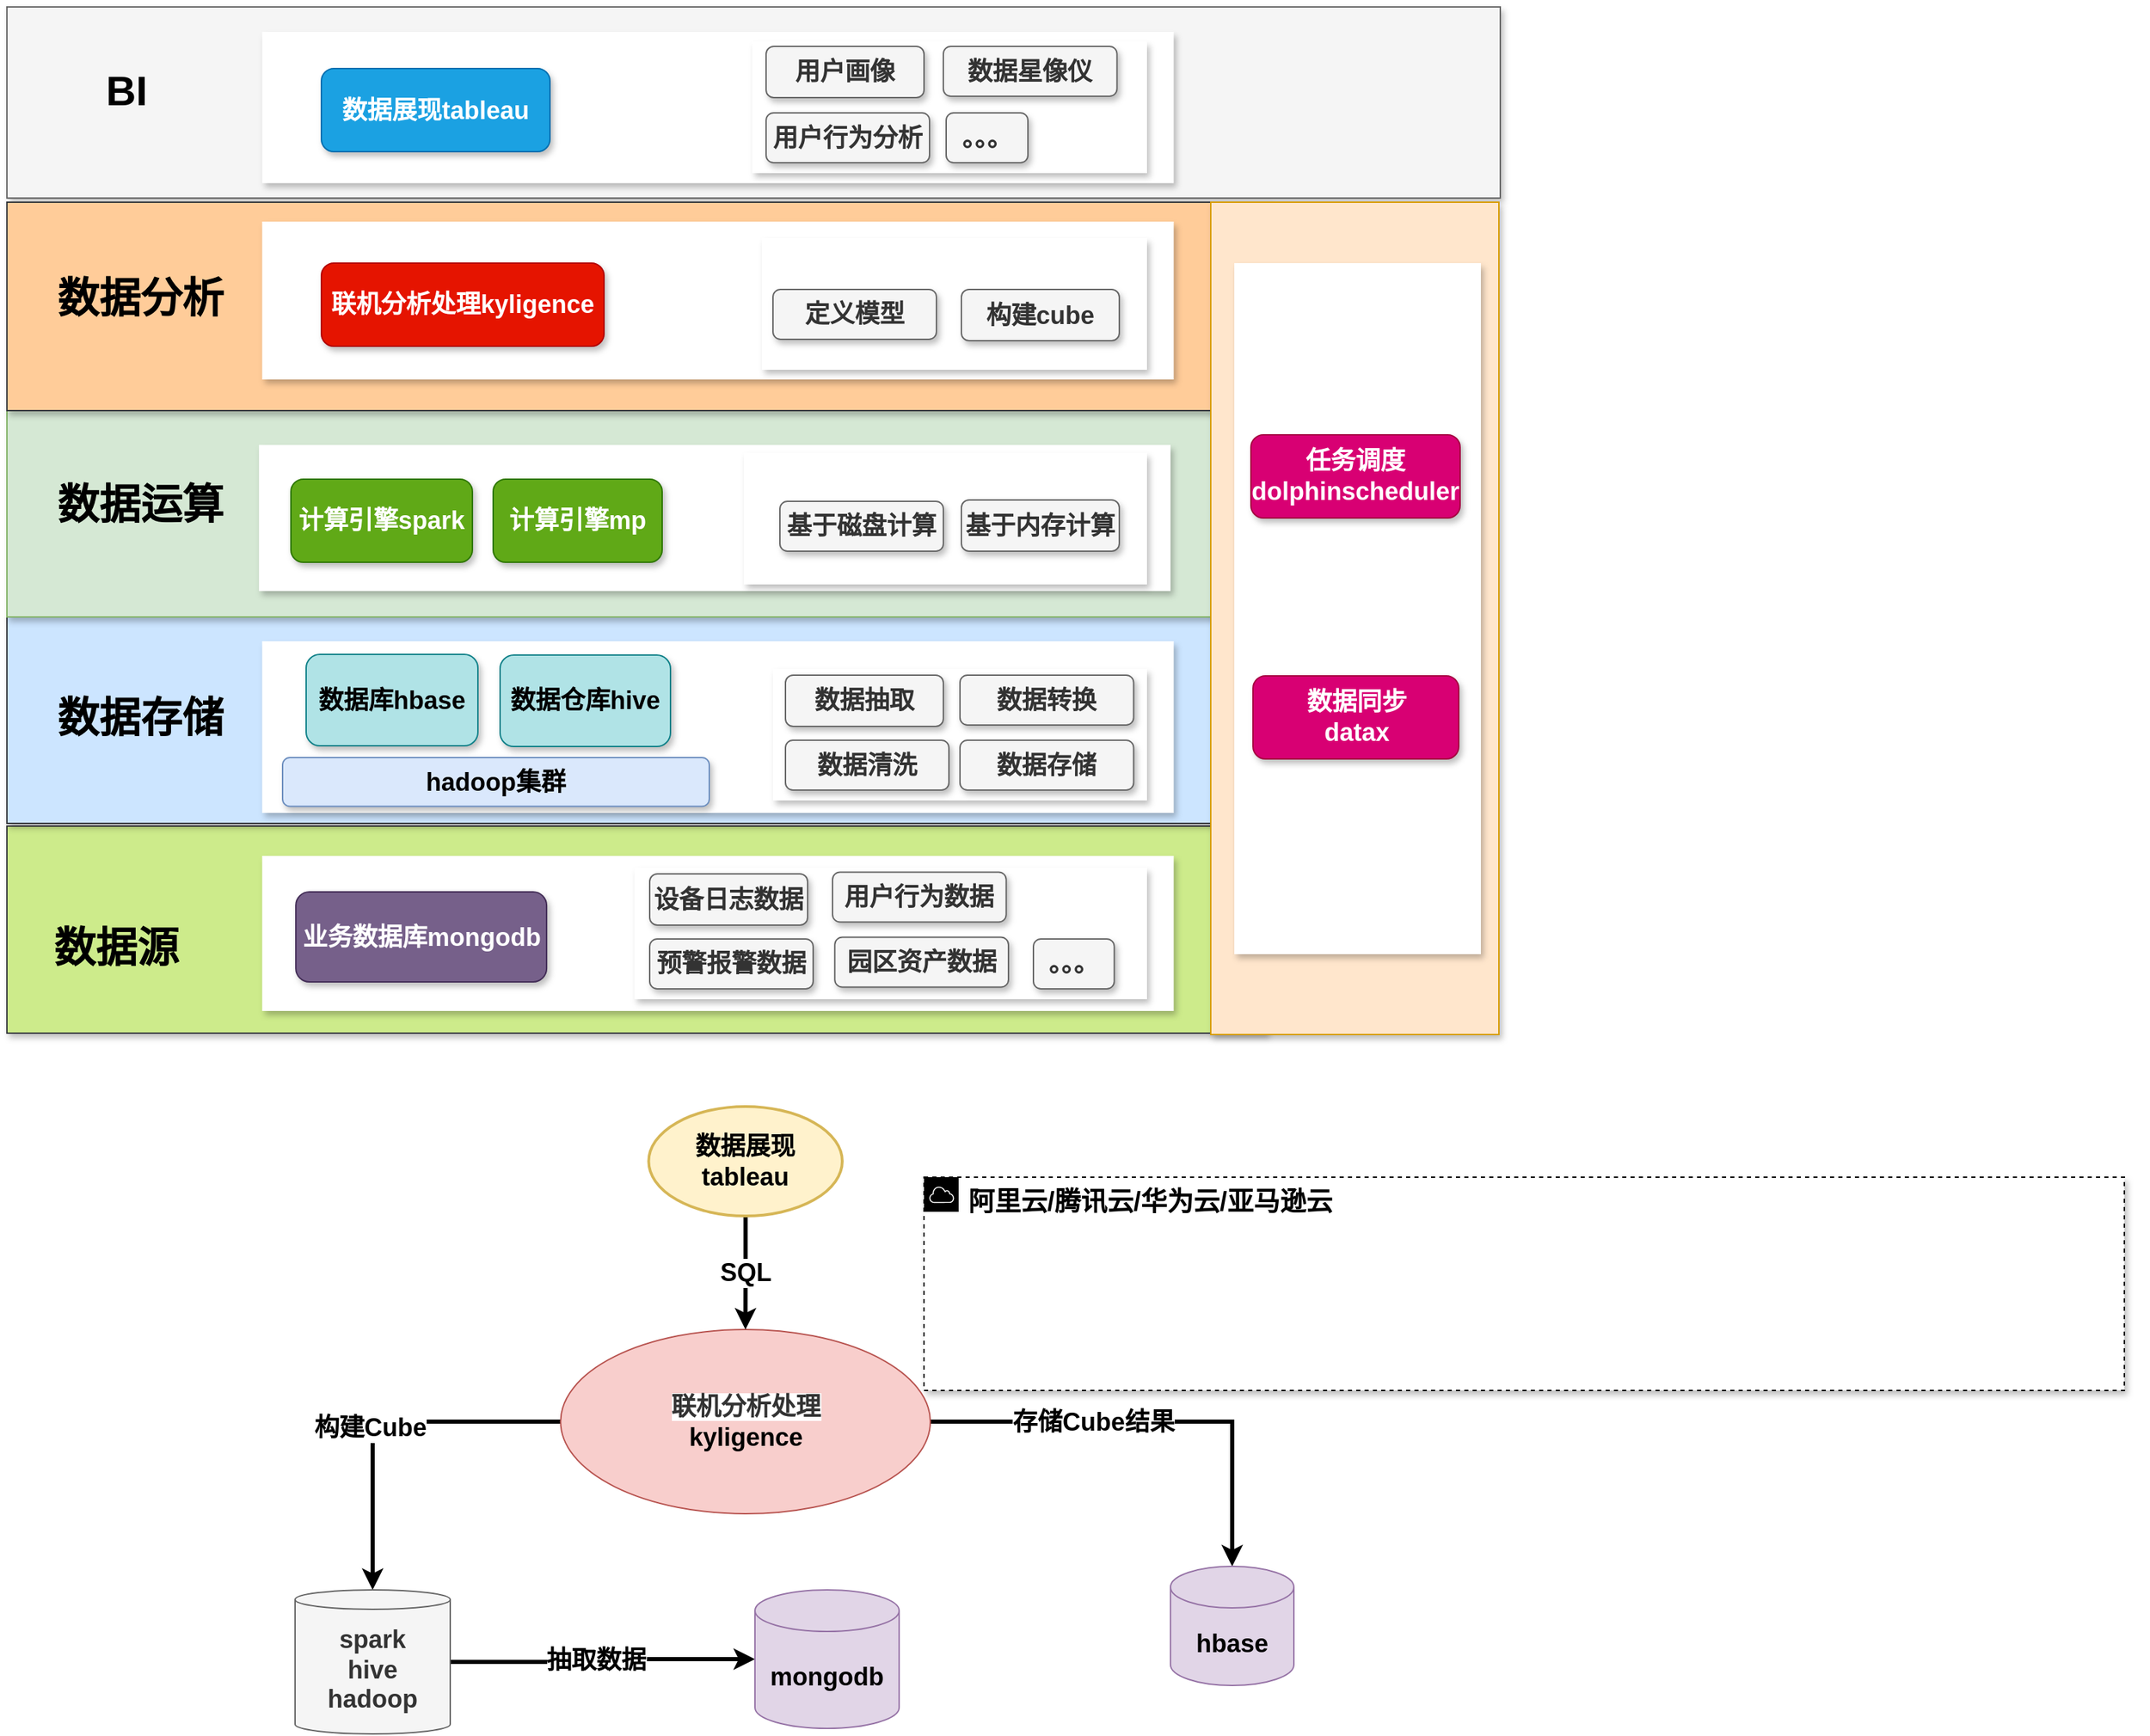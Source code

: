 <mxfile version="16.2.6" type="github">
  <diagram id="Ht1M8jgEwFfnCIfOTk4-" name="Page-1">
    <mxGraphModel dx="1382" dy="772" grid="0" gridSize="10" guides="1" tooltips="1" connect="1" arrows="1" fold="1" page="1" pageScale="1" pageWidth="1169" pageHeight="827" math="0" shadow="0">
      <root>
        <mxCell id="0" />
        <mxCell id="1" parent="0" />
        <mxCell id="nWQtlcYZ32i_l5jBkG5F-1" value="IaaS层" style="rounded=0;whiteSpace=wrap;html=1;fontSize=21;fillColor=#cdeb8b;strokeColor=#36393d;shadow=1;" parent="1" vertex="1">
          <mxGeometry x="84" y="797.5" width="909" height="149.5" as="geometry" />
        </mxCell>
        <mxCell id="nWQtlcYZ32i_l5jBkG5F-2" value="阿里云/腾讯云/华为云/亚马逊云" style="points=[[0,0],[0.25,0],[0.5,0],[0.75,0],[1,0],[1,0.25],[1,0.5],[1,0.75],[1,1],[0.75,1],[0.5,1],[0.25,1],[0,1],[0,0.75],[0,0.5],[0,0.25]];outlineConnect=0;html=1;whiteSpace=wrap;fontSize=19;fontStyle=1;shape=mxgraph.aws4.group;grIcon=mxgraph.aws4.group_aws_cloud;verticalAlign=top;align=left;spacingLeft=30;dashed=1;shadow=1;" parent="1" vertex="1">
          <mxGeometry x="746" y="1051" width="866.5" height="154" as="geometry" />
        </mxCell>
        <mxCell id="nWQtlcYZ32i_l5jBkG5F-3" style="edgeStyle=none;shape=link;rounded=0;orthogonalLoop=1;jettySize=auto;html=1;exitX=1;exitY=1;exitDx=0;exitDy=0;fontStyle=1;fontSize=18;" parent="1" source="nWQtlcYZ32i_l5jBkG5F-2" target="nWQtlcYZ32i_l5jBkG5F-2" edge="1">
          <mxGeometry relative="1" as="geometry" />
        </mxCell>
        <mxCell id="nWQtlcYZ32i_l5jBkG5F-5" value="数据源" style="text;html=1;strokeColor=none;fillColor=none;align=center;verticalAlign=middle;whiteSpace=wrap;rounded=0;fontSize=30;fontStyle=1" parent="1" vertex="1">
          <mxGeometry x="111.5" y="875" width="102" height="20" as="geometry" />
        </mxCell>
        <mxCell id="nWQtlcYZ32i_l5jBkG5F-6" value="PaaS层" style="rounded=0;whiteSpace=wrap;html=1;fontSize=21;fillColor=#cce5ff;strokeColor=#36393d;shadow=1;" parent="1" vertex="1">
          <mxGeometry x="84" y="646" width="910" height="149.5" as="geometry" />
        </mxCell>
        <mxCell id="nWQtlcYZ32i_l5jBkG5F-12" value="数据存储" style="text;html=1;strokeColor=none;fillColor=none;align=center;verticalAlign=middle;whiteSpace=wrap;rounded=0;fontSize=30;fontStyle=1;shadow=0;sketch=0;glass=0;" parent="1" vertex="1">
          <mxGeometry x="113.5" y="709" width="133" height="20" as="geometry" />
        </mxCell>
        <mxCell id="nWQtlcYZ32i_l5jBkG5F-24" value="场景联动服务" style="rounded=1;whiteSpace=wrap;html=1;fontSize=18;fontStyle=1;fillColor=#1ba1e2;strokeColor=#006EAF;fontColor=#ffffff;shadow=1;" parent="1" vertex="1">
          <mxGeometry x="800" y="427.5" width="116" height="44" as="geometry" />
        </mxCell>
        <mxCell id="nWQtlcYZ32i_l5jBkG5F-47" value="" style="rounded=0;whiteSpace=wrap;html=1;fontSize=21;fillColor=#f5f5f5;strokeColor=#666666;fontColor=#333333;sketch=0;shadow=1;" parent="1" vertex="1">
          <mxGeometry x="84" y="206" width="1078" height="138" as="geometry" />
        </mxCell>
        <mxCell id="nWQtlcYZ32i_l5jBkG5F-48" value="BI" style="text;html=1;strokeColor=none;fillColor=none;align=center;verticalAlign=middle;whiteSpace=wrap;rounded=0;fontSize=30;fontStyle=1" parent="1" vertex="1">
          <mxGeometry x="113.5" y="255.5" width="112.5" height="20" as="geometry" />
        </mxCell>
        <mxCell id="nWQtlcYZ32i_l5jBkG5F-90" style="edgeStyle=orthogonalEdgeStyle;rounded=0;orthogonalLoop=1;jettySize=auto;html=1;exitX=0.5;exitY=1;exitDx=0;exitDy=0;fontSize=18;" parent="1" edge="1">
          <mxGeometry relative="1" as="geometry">
            <mxPoint x="763.5" y="912.19" as="sourcePoint" />
            <mxPoint x="763.5" y="912.19" as="targetPoint" />
          </mxGeometry>
        </mxCell>
        <mxCell id="nWQtlcYZ32i_l5jBkG5F-93" value="" style="dashed=1;verticalAlign=top;fontStyle=1;fontColor=#147EBA;fontSize=21;strokeColor=none;shadow=1;" parent="1" vertex="1">
          <mxGeometry x="268.25" y="664" width="658" height="124" as="geometry" />
        </mxCell>
        <mxCell id="nWQtlcYZ32i_l5jBkG5F-94" value="hadoop集群" style="rounded=1;whiteSpace=wrap;html=1;fontSize=18;fontStyle=1;fillColor=#dae8fc;strokeColor=#6c8ebf;shadow=1;" parent="1" vertex="1">
          <mxGeometry x="283" y="748" width="308" height="35.25" as="geometry" />
        </mxCell>
        <mxCell id="nWQtlcYZ32i_l5jBkG5F-95" value="数据库hbase" style="rounded=1;whiteSpace=wrap;html=1;fontSize=18;fontStyle=1;fillColor=#b0e3e6;strokeColor=#0e8088;shadow=1;" parent="1" vertex="1">
          <mxGeometry x="300" y="673.5" width="124" height="66" as="geometry" />
        </mxCell>
        <mxCell id="OHFn_rcIb0ek-qpLiRhw-4" style="edgeStyle=orthogonalEdgeStyle;rounded=0;orthogonalLoop=1;jettySize=auto;html=1;entryX=0.5;entryY=0;entryDx=0;entryDy=0;entryPerimeter=0;fontSize=18;fontStyle=1;strokeWidth=3;" parent="1" source="OHFn_rcIb0ek-qpLiRhw-1" target="OHFn_rcIb0ek-qpLiRhw-2" edge="1">
          <mxGeometry relative="1" as="geometry" />
        </mxCell>
        <mxCell id="OHFn_rcIb0ek-qpLiRhw-13" value="构建Cube" style="edgeLabel;html=1;align=center;verticalAlign=middle;resizable=0;points=[];fontSize=18;fontStyle=1" parent="OHFn_rcIb0ek-qpLiRhw-4" vertex="1" connectable="0">
          <mxGeometry x="0.083" y="-2" relative="1" as="geometry">
            <mxPoint as="offset" />
          </mxGeometry>
        </mxCell>
        <mxCell id="OHFn_rcIb0ek-qpLiRhw-19" style="edgeStyle=orthogonalEdgeStyle;rounded=0;orthogonalLoop=1;jettySize=auto;html=1;entryX=0.5;entryY=0;entryDx=0;entryDy=0;entryPerimeter=0;fontSize=18;fontStyle=1;strokeWidth=3;" parent="1" source="OHFn_rcIb0ek-qpLiRhw-1" target="OHFn_rcIb0ek-qpLiRhw-3" edge="1">
          <mxGeometry relative="1" as="geometry" />
        </mxCell>
        <mxCell id="OHFn_rcIb0ek-qpLiRhw-20" value="存储Cube结果" style="edgeLabel;html=1;align=center;verticalAlign=middle;resizable=0;points=[];fontSize=18;fontStyle=1" parent="OHFn_rcIb0ek-qpLiRhw-19" vertex="1" connectable="0">
          <mxGeometry x="-0.614" relative="1" as="geometry">
            <mxPoint x="55" as="offset" />
          </mxGeometry>
        </mxCell>
        <mxCell id="OHFn_rcIb0ek-qpLiRhw-1" value="&lt;span style=&quot;color: rgb(51, 51, 51); font-family: arial, sans-serif; font-size: 18px; background-color: rgb(255, 255, 255);&quot;&gt;联机分析处理&lt;/span&gt;&lt;span style=&quot;font-size: 18px;&quot;&gt;&lt;br style=&quot;font-size: 18px;&quot;&gt;kyligence&lt;/span&gt;" style="ellipse;whiteSpace=wrap;html=1;fontSize=18;fontStyle=1;fillColor=#f8cecc;strokeColor=#b85450;" parent="1" vertex="1">
          <mxGeometry x="483.69" y="1161" width="266.88" height="133" as="geometry" />
        </mxCell>
        <mxCell id="OHFn_rcIb0ek-qpLiRhw-17" style="edgeStyle=orthogonalEdgeStyle;rounded=0;orthogonalLoop=1;jettySize=auto;html=1;fontSize=18;fontStyle=1;strokeWidth=3;" parent="1" source="OHFn_rcIb0ek-qpLiRhw-2" target="OHFn_rcIb0ek-qpLiRhw-23" edge="1">
          <mxGeometry relative="1" as="geometry">
            <mxPoint x="612.3" y="1400.1" as="targetPoint" />
          </mxGeometry>
        </mxCell>
        <mxCell id="OHFn_rcIb0ek-qpLiRhw-18" value="抽取数据" style="edgeLabel;html=1;align=center;verticalAlign=middle;resizable=0;points=[];fontSize=18;fontStyle=1" parent="OHFn_rcIb0ek-qpLiRhw-17" vertex="1" connectable="0">
          <mxGeometry x="-0.054" y="1" relative="1" as="geometry">
            <mxPoint as="offset" />
          </mxGeometry>
        </mxCell>
        <mxCell id="OHFn_rcIb0ek-qpLiRhw-2" value="spark&lt;br style=&quot;font-size: 18px;&quot;&gt;hive&lt;br style=&quot;font-size: 18px;&quot;&gt;hadoop" style="shape=cylinder3;whiteSpace=wrap;html=1;boundedLbl=1;backgroundOutline=1;size=7;fontSize=18;fontStyle=1;fillColor=#f5f5f5;fontColor=#333333;strokeColor=#666666;" parent="1" vertex="1">
          <mxGeometry x="292" y="1349" width="112" height="104" as="geometry" />
        </mxCell>
        <mxCell id="OHFn_rcIb0ek-qpLiRhw-3" value="hbase" style="shape=cylinder3;whiteSpace=wrap;html=1;boundedLbl=1;backgroundOutline=1;size=15;fontSize=18;fontStyle=1;fillColor=#e1d5e7;strokeColor=#9673a6;" parent="1" vertex="1">
          <mxGeometry x="923.94" y="1332" width="89.06" height="86" as="geometry" />
        </mxCell>
        <mxCell id="OHFn_rcIb0ek-qpLiRhw-12" value="SQL" style="edgeStyle=orthogonalEdgeStyle;rounded=0;orthogonalLoop=1;jettySize=auto;html=1;entryX=0.5;entryY=0;entryDx=0;entryDy=0;fontSize=18;fontStyle=1;strokeWidth=3;" parent="1" source="OHFn_rcIb0ek-qpLiRhw-11" target="OHFn_rcIb0ek-qpLiRhw-1" edge="1">
          <mxGeometry relative="1" as="geometry" />
        </mxCell>
        <mxCell id="OHFn_rcIb0ek-qpLiRhw-11" value="数据展现&lt;br style=&quot;font-size: 18px&quot;&gt;tableau" style="strokeWidth=2;html=1;shape=mxgraph.flowchart.start_1;whiteSpace=wrap;fontSize=18;fontStyle=1;fillColor=#fff2cc;strokeColor=#d6b656;" parent="1" vertex="1">
          <mxGeometry x="547.25" y="1000" width="139.75" height="79" as="geometry" />
        </mxCell>
        <mxCell id="OHFn_rcIb0ek-qpLiRhw-23" value="mongodb" style="shape=cylinder3;whiteSpace=wrap;html=1;boundedLbl=1;backgroundOutline=1;size=15;fontSize=18;fontStyle=1;fillColor=#e1d5e7;strokeColor=#9673a6;" parent="1" vertex="1">
          <mxGeometry x="624" y="1349" width="104.06" height="100" as="geometry" />
        </mxCell>
        <mxCell id="OHFn_rcIb0ek-qpLiRhw-25" value="" style="dashed=1;verticalAlign=top;fontStyle=1;fontColor=#147EBA;fontSize=21;strokeColor=none;shadow=1;" parent="1" vertex="1">
          <mxGeometry x="268.25" y="819" width="658" height="112" as="geometry" />
        </mxCell>
        <mxCell id="OHFn_rcIb0ek-qpLiRhw-27" value="" style="rounded=0;whiteSpace=wrap;html=1;fontSize=21;fillColor=#d5e8d4;strokeColor=#82b366;shadow=1;" parent="1" vertex="1">
          <mxGeometry x="84" y="496" width="911" height="150.5" as="geometry" />
        </mxCell>
        <mxCell id="OHFn_rcIb0ek-qpLiRhw-28" value="数据运算" style="text;html=1;strokeColor=none;fillColor=none;align=center;verticalAlign=middle;whiteSpace=wrap;rounded=0;fontSize=30;fontStyle=1;shadow=0;sketch=0;glass=0;" parent="1" vertex="1">
          <mxGeometry x="113.5" y="555" width="133" height="20" as="geometry" />
        </mxCell>
        <mxCell id="OHFn_rcIb0ek-qpLiRhw-33" value="" style="rounded=0;whiteSpace=wrap;html=1;fontSize=21;fillColor=#ffcc99;strokeColor=#36393d;shadow=1;" parent="1" vertex="1">
          <mxGeometry x="84" y="347" width="912" height="150.5" as="geometry" />
        </mxCell>
        <mxCell id="OHFn_rcIb0ek-qpLiRhw-34" value="数据分析" style="text;html=1;strokeColor=none;fillColor=none;align=center;verticalAlign=middle;whiteSpace=wrap;rounded=0;fontSize=30;fontStyle=1;shadow=0;sketch=0;glass=0;" parent="1" vertex="1">
          <mxGeometry x="113.5" y="406" width="133" height="20" as="geometry" />
        </mxCell>
        <mxCell id="OHFn_rcIb0ek-qpLiRhw-36" value="" style="dashed=1;verticalAlign=top;fontStyle=1;fontColor=#147EBA;fontSize=21;strokeColor=none;shadow=1;" parent="1" vertex="1">
          <mxGeometry x="268.25" y="224" width="658" height="109.25" as="geometry" />
        </mxCell>
        <mxCell id="nWQtlcYZ32i_l5jBkG5F-98" value="数据展现tableau" style="rounded=1;whiteSpace=wrap;html=1;fontSize=18;fontStyle=1;fillColor=#1ba1e2;strokeColor=#006EAF;shadow=1;fontColor=#ffffff;" parent="1" vertex="1">
          <mxGeometry x="311" y="250.5" width="165" height="60" as="geometry" />
        </mxCell>
        <mxCell id="OHFn_rcIb0ek-qpLiRhw-37" value="" style="dashed=1;verticalAlign=top;fontStyle=1;fontColor=#147EBA;fontSize=21;strokeColor=none;shadow=1;" parent="1" vertex="1">
          <mxGeometry x="268.25" y="361" width="658" height="114" as="geometry" />
        </mxCell>
        <mxCell id="OHFn_rcIb0ek-qpLiRhw-35" value="联机分析处理kyligence" style="rounded=1;whiteSpace=wrap;html=1;fontSize=18;fontStyle=1;fillColor=#e51400;strokeColor=#B20000;shadow=1;fontColor=#ffffff;" parent="1" vertex="1">
          <mxGeometry x="311" y="391" width="204" height="60" as="geometry" />
        </mxCell>
        <mxCell id="OHFn_rcIb0ek-qpLiRhw-39" value="" style="dashed=1;verticalAlign=top;fontStyle=1;fontColor=#147EBA;fontSize=21;strokeColor=none;shadow=1;" parent="1" vertex="1">
          <mxGeometry x="265.94" y="522.25" width="658" height="105.5" as="geometry" />
        </mxCell>
        <mxCell id="OHFn_rcIb0ek-qpLiRhw-31" value="计算引擎spark" style="rounded=1;whiteSpace=wrap;html=1;fontSize=18;fontStyle=1;fillColor=#60a917;strokeColor=#2D7600;shadow=1;fontColor=#ffffff;" parent="1" vertex="1">
          <mxGeometry x="289" y="547" width="131" height="60" as="geometry" />
        </mxCell>
        <mxCell id="OHFn_rcIb0ek-qpLiRhw-32" value="计算引擎mp" style="rounded=1;whiteSpace=wrap;html=1;fontSize=18;fontStyle=1;fillColor=#60a917;strokeColor=#2D7600;shadow=1;fontColor=#ffffff;" parent="1" vertex="1">
          <mxGeometry x="435" y="547" width="122" height="60" as="geometry" />
        </mxCell>
        <mxCell id="OHFn_rcIb0ek-qpLiRhw-40" value="业务数据库mongodb" style="rounded=1;whiteSpace=wrap;html=1;fontSize=18;fontStyle=1;fillColor=#76608a;strokeColor=#432D57;shadow=1;fontColor=#ffffff;" parent="1" vertex="1">
          <mxGeometry x="292.56" y="845" width="181" height="65" as="geometry" />
        </mxCell>
        <mxCell id="OHFn_rcIb0ek-qpLiRhw-41" value="" style="rounded=0;whiteSpace=wrap;html=1;fontSize=18;fillColor=#ffe6cc;strokeColor=#d79b00;shadow=1;fontStyle=1;" parent="1" vertex="1">
          <mxGeometry x="953" y="347" width="208" height="601" as="geometry" />
        </mxCell>
        <mxCell id="OHFn_rcIb0ek-qpLiRhw-44" value="" style="dashed=1;verticalAlign=top;fontStyle=1;fontColor=#147EBA;fontSize=21;strokeColor=none;shadow=1;" parent="1" vertex="1">
          <mxGeometry x="970" y="391" width="178" height="499" as="geometry" />
        </mxCell>
        <mxCell id="OHFn_rcIb0ek-qpLiRhw-42" value="任务调度dolphinscheduler" style="rounded=1;whiteSpace=wrap;html=1;fontSize=18;fontStyle=1;fillColor=#d80073;strokeColor=#A50040;shadow=1;fontColor=#ffffff;" parent="1" vertex="1">
          <mxGeometry x="982" y="515" width="151" height="60" as="geometry" />
        </mxCell>
        <mxCell id="OHFn_rcIb0ek-qpLiRhw-43" value="数据同步&lt;br&gt;datax" style="rounded=1;whiteSpace=wrap;html=1;fontSize=18;fontStyle=1;fillColor=#d80073;strokeColor=#A50040;shadow=1;fontColor=#ffffff;" parent="1" vertex="1">
          <mxGeometry x="983.5" y="689" width="148.5" height="60" as="geometry" />
        </mxCell>
        <mxCell id="OHFn_rcIb0ek-qpLiRhw-50" value="" style="dashed=1;verticalAlign=top;fontStyle=1;fontColor=#147EBA;fontSize=21;strokeColor=none;shadow=1;sketch=0;rounded=0;glass=0;" parent="1" vertex="1">
          <mxGeometry x="537" y="827.5" width="370" height="95" as="geometry" />
        </mxCell>
        <mxCell id="OHFn_rcIb0ek-qpLiRhw-47" value="预警报警数据" style="rounded=1;whiteSpace=wrap;html=1;fontSize=18;fontStyle=1;fillColor=#f5f5f5;strokeColor=#666666;shadow=1;fontColor=#333333;" parent="1" vertex="1">
          <mxGeometry x="548" y="879" width="117.97" height="36" as="geometry" />
        </mxCell>
        <mxCell id="OHFn_rcIb0ek-qpLiRhw-48" value="园区资产数据" style="rounded=1;whiteSpace=wrap;html=1;fontSize=18;fontStyle=1;fillColor=#f5f5f5;strokeColor=#666666;shadow=1;fontColor=#333333;" parent="1" vertex="1">
          <mxGeometry x="681.63" y="877.75" width="125.34" height="36" as="geometry" />
        </mxCell>
        <mxCell id="OHFn_rcIb0ek-qpLiRhw-49" value="。。。" style="rounded=1;whiteSpace=wrap;html=1;fontSize=18;fontStyle=1;fillColor=#f5f5f5;strokeColor=#666666;shadow=1;fontColor=#333333;" parent="1" vertex="1">
          <mxGeometry x="825" y="879" width="58.34" height="36" as="geometry" />
        </mxCell>
        <mxCell id="OHFn_rcIb0ek-qpLiRhw-45" value="设备日志数据" style="rounded=1;whiteSpace=wrap;html=1;fontSize=18;fontStyle=1;fillColor=#f5f5f5;strokeColor=#666666;shadow=1;fontColor=#333333;" parent="1" vertex="1">
          <mxGeometry x="548" y="832" width="113.97" height="37" as="geometry" />
        </mxCell>
        <mxCell id="OHFn_rcIb0ek-qpLiRhw-46" value="用户行为数据" style="rounded=1;whiteSpace=wrap;html=1;fontSize=18;fontStyle=1;fillColor=#f5f5f5;strokeColor=#666666;shadow=1;fontColor=#333333;" parent="1" vertex="1">
          <mxGeometry x="679.99" y="830.75" width="125.34" height="36" as="geometry" />
        </mxCell>
        <mxCell id="OHFn_rcIb0ek-qpLiRhw-52" value="" style="dashed=1;verticalAlign=top;fontStyle=1;fontColor=#147EBA;fontSize=21;strokeColor=none;shadow=1;sketch=0;rounded=0;glass=0;" parent="1" vertex="1">
          <mxGeometry x="637" y="684" width="270" height="95" as="geometry" />
        </mxCell>
        <mxCell id="OHFn_rcIb0ek-qpLiRhw-53" value="数据抽取" style="rounded=1;whiteSpace=wrap;html=1;fontSize=18;fontStyle=1;shadow=1;fillColor=#f5f5f5;fontColor=#333333;strokeColor=#666666;" parent="1" vertex="1">
          <mxGeometry x="646" y="688.5" width="113.97" height="37" as="geometry" />
        </mxCell>
        <mxCell id="OHFn_rcIb0ek-qpLiRhw-54" value="数据转换" style="rounded=1;whiteSpace=wrap;html=1;fontSize=18;fontStyle=1;fillColor=#f5f5f5;strokeColor=#666666;shadow=1;fontColor=#333333;" parent="1" vertex="1">
          <mxGeometry x="771.97" y="688.5" width="125.34" height="36" as="geometry" />
        </mxCell>
        <mxCell id="OHFn_rcIb0ek-qpLiRhw-55" value="数据清洗" style="rounded=1;whiteSpace=wrap;html=1;fontSize=18;fontStyle=1;fillColor=#f5f5f5;strokeColor=#666666;shadow=1;fontColor=#333333;" parent="1" vertex="1">
          <mxGeometry x="646" y="735.5" width="117.97" height="36" as="geometry" />
        </mxCell>
        <mxCell id="OHFn_rcIb0ek-qpLiRhw-57" value="数据存储" style="rounded=1;whiteSpace=wrap;html=1;fontSize=18;fontStyle=1;fillColor=#f5f5f5;strokeColor=#666666;shadow=1;fontColor=#333333;" parent="1" vertex="1">
          <mxGeometry x="771.97" y="735.5" width="125.34" height="36" as="geometry" />
        </mxCell>
        <mxCell id="OHFn_rcIb0ek-qpLiRhw-58" value="" style="dashed=1;verticalAlign=top;fontStyle=1;fontColor=#147EBA;fontSize=21;strokeColor=none;shadow=1;sketch=0;rounded=0;glass=0;" parent="1" vertex="1">
          <mxGeometry x="622" y="231" width="285" height="95" as="geometry" />
        </mxCell>
        <mxCell id="OHFn_rcIb0ek-qpLiRhw-59" value="用户画像" style="rounded=1;whiteSpace=wrap;html=1;fontSize=18;fontStyle=1;shadow=1;fillColor=#f5f5f5;fontColor=#333333;strokeColor=#666666;" parent="1" vertex="1">
          <mxGeometry x="632.03" y="234.5" width="113.97" height="37" as="geometry" />
        </mxCell>
        <mxCell id="OHFn_rcIb0ek-qpLiRhw-60" value="用户行为分析" style="rounded=1;whiteSpace=wrap;html=1;fontSize=18;fontStyle=1;fillColor=#f5f5f5;strokeColor=#666666;shadow=1;fontColor=#333333;" parent="1" vertex="1">
          <mxGeometry x="632.03" y="282.5" width="117.97" height="36" as="geometry" />
        </mxCell>
        <mxCell id="OHFn_rcIb0ek-qpLiRhw-61" value="数据星像仪" style="rounded=1;whiteSpace=wrap;html=1;fontSize=18;fontStyle=1;fillColor=#f5f5f5;strokeColor=#666666;shadow=1;fontColor=#333333;" parent="1" vertex="1">
          <mxGeometry x="759.97" y="234.5" width="125.34" height="36" as="geometry" />
        </mxCell>
        <mxCell id="OHFn_rcIb0ek-qpLiRhw-62" value="。。。" style="rounded=1;whiteSpace=wrap;html=1;fontSize=18;fontStyle=1;fillColor=#f5f5f5;strokeColor=#666666;shadow=1;fontColor=#333333;" parent="1" vertex="1">
          <mxGeometry x="762" y="282.5" width="59" height="36" as="geometry" />
        </mxCell>
        <mxCell id="OHFn_rcIb0ek-qpLiRhw-63" value="" style="dashed=1;verticalAlign=top;fontStyle=1;fontColor=#147EBA;fontSize=21;strokeColor=none;shadow=1;sketch=0;rounded=0;glass=0;" parent="1" vertex="1">
          <mxGeometry x="616" y="528" width="291" height="95" as="geometry" />
        </mxCell>
        <mxCell id="OHFn_rcIb0ek-qpLiRhw-64" value="基于内存计算" style="rounded=1;whiteSpace=wrap;html=1;fontSize=18;fontStyle=1;shadow=1;fillColor=#f5f5f5;fontColor=#333333;strokeColor=#666666;" parent="1" vertex="1">
          <mxGeometry x="773" y="562" width="113.97" height="37" as="geometry" />
        </mxCell>
        <mxCell id="OHFn_rcIb0ek-qpLiRhw-65" value="基于磁盘计算" style="rounded=1;whiteSpace=wrap;html=1;fontSize=18;fontStyle=1;fillColor=#f5f5f5;strokeColor=#666666;shadow=1;fontColor=#333333;" parent="1" vertex="1">
          <mxGeometry x="642" y="563" width="117.97" height="36" as="geometry" />
        </mxCell>
        <mxCell id="OHFn_rcIb0ek-qpLiRhw-68" value="" style="dashed=1;verticalAlign=top;fontStyle=1;fontColor=#147EBA;fontSize=21;strokeColor=none;shadow=1;sketch=0;rounded=0;glass=0;" parent="1" vertex="1">
          <mxGeometry x="629" y="373" width="278" height="95" as="geometry" />
        </mxCell>
        <mxCell id="OHFn_rcIb0ek-qpLiRhw-69" value="构建cube" style="rounded=1;whiteSpace=wrap;html=1;fontSize=18;fontStyle=1;shadow=1;fillColor=#f5f5f5;fontColor=#333333;strokeColor=#666666;" parent="1" vertex="1">
          <mxGeometry x="773" y="410" width="113.97" height="37" as="geometry" />
        </mxCell>
        <mxCell id="OHFn_rcIb0ek-qpLiRhw-70" value="定义模型" style="rounded=1;whiteSpace=wrap;html=1;fontSize=18;fontStyle=1;fillColor=#f5f5f5;strokeColor=#666666;shadow=1;fontColor=#333333;" parent="1" vertex="1">
          <mxGeometry x="637" y="410" width="117.97" height="36" as="geometry" />
        </mxCell>
        <mxCell id="OHFn_rcIb0ek-qpLiRhw-71" value="数据仓库hive" style="rounded=1;whiteSpace=wrap;html=1;fontSize=18;fontStyle=1;fillColor=#b0e3e6;strokeColor=#0e8088;shadow=1;" parent="1" vertex="1">
          <mxGeometry x="440" y="674" width="123" height="66" as="geometry" />
        </mxCell>
      </root>
    </mxGraphModel>
  </diagram>
</mxfile>

